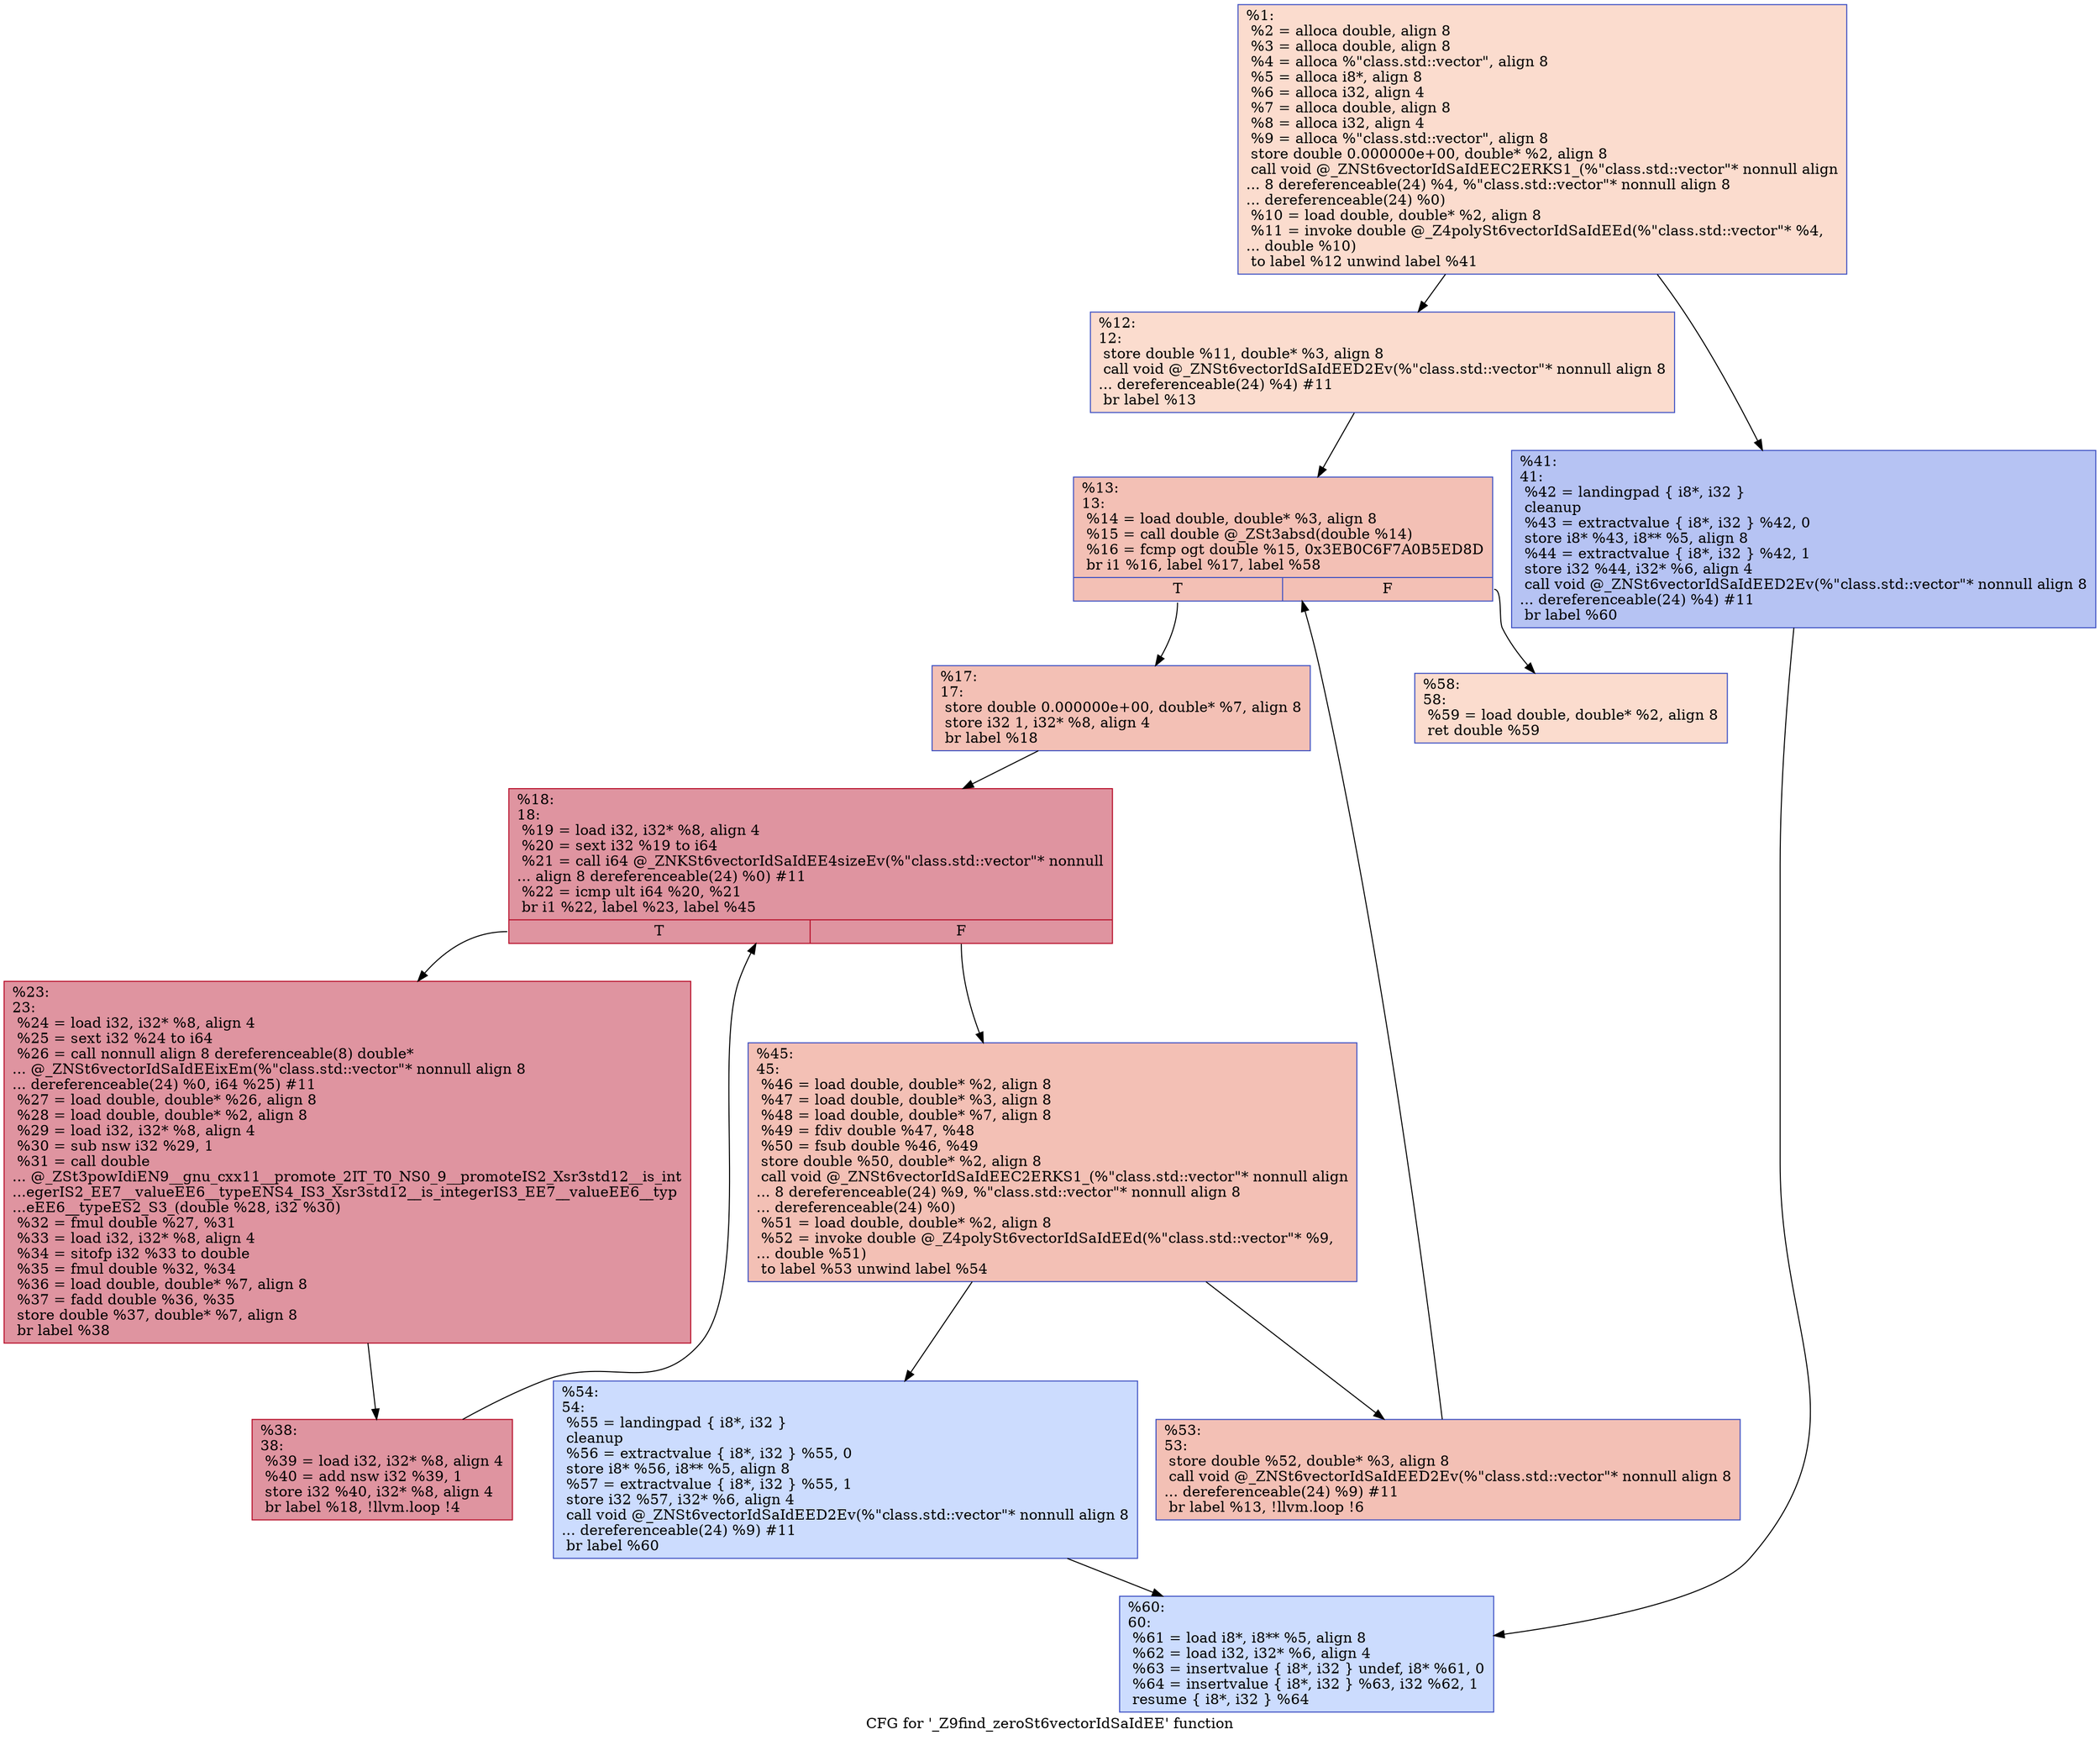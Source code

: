 digraph "CFG for '_Z9find_zeroSt6vectorIdSaIdEE' function" {
	label="CFG for '_Z9find_zeroSt6vectorIdSaIdEE' function";

	Node0x555c73710080 [shape=record,color="#3d50c3ff", style=filled, fillcolor="#f7af9170",label="{%1:\l  %2 = alloca double, align 8\l  %3 = alloca double, align 8\l  %4 = alloca %\"class.std::vector\", align 8\l  %5 = alloca i8*, align 8\l  %6 = alloca i32, align 4\l  %7 = alloca double, align 8\l  %8 = alloca i32, align 4\l  %9 = alloca %\"class.std::vector\", align 8\l  store double 0.000000e+00, double* %2, align 8\l  call void @_ZNSt6vectorIdSaIdEEC2ERKS1_(%\"class.std::vector\"* nonnull align\l... 8 dereferenceable(24) %4, %\"class.std::vector\"* nonnull align 8\l... dereferenceable(24) %0)\l  %10 = load double, double* %2, align 8\l  %11 = invoke double @_Z4polySt6vectorIdSaIdEEd(%\"class.std::vector\"* %4,\l... double %10)\l          to label %12 unwind label %41\l}"];
	Node0x555c73710080 -> Node0x555c737107c0;
	Node0x555c73710080 -> Node0x555c73710810;
	Node0x555c737107c0 [shape=record,color="#3d50c3ff", style=filled, fillcolor="#f7af9170",label="{%12:\l12:                                               \l  store double %11, double* %3, align 8\l  call void @_ZNSt6vectorIdSaIdEED2Ev(%\"class.std::vector\"* nonnull align 8\l... dereferenceable(24) %4) #11\l  br label %13\l}"];
	Node0x555c737107c0 -> Node0x555c73710cc0;
	Node0x555c73710cc0 [shape=record,color="#3d50c3ff", style=filled, fillcolor="#e5705870",label="{%13:\l13:                                               \l  %14 = load double, double* %3, align 8\l  %15 = call double @_ZSt3absd(double %14)\l  %16 = fcmp ogt double %15, 0x3EB0C6F7A0B5ED8D\l  br i1 %16, label %17, label %58\l|{<s0>T|<s1>F}}"];
	Node0x555c73710cc0:s0 -> Node0x555c73711060;
	Node0x555c73710cc0:s1 -> Node0x555c737110f0;
	Node0x555c73711060 [shape=record,color="#3d50c3ff", style=filled, fillcolor="#e5705870",label="{%17:\l17:                                               \l  store double 0.000000e+00, double* %7, align 8\l  store i32 1, i32* %8, align 4\l  br label %18\l}"];
	Node0x555c73711060 -> Node0x555c737112c0;
	Node0x555c737112c0 [shape=record,color="#b70d28ff", style=filled, fillcolor="#b70d2870",label="{%18:\l18:                                               \l  %19 = load i32, i32* %8, align 4\l  %20 = sext i32 %19 to i64\l  %21 = call i64 @_ZNKSt6vectorIdSaIdEE4sizeEv(%\"class.std::vector\"* nonnull\l... align 8 dereferenceable(24) %0) #11\l  %22 = icmp ult i64 %20, %21\l  br i1 %22, label %23, label %45\l|{<s0>T|<s1>F}}"];
	Node0x555c737112c0:s0 -> Node0x555c73711660;
	Node0x555c737112c0:s1 -> Node0x555c737116b0;
	Node0x555c73711660 [shape=record,color="#b70d28ff", style=filled, fillcolor="#b70d2870",label="{%23:\l23:                                               \l  %24 = load i32, i32* %8, align 4\l  %25 = sext i32 %24 to i64\l  %26 = call nonnull align 8 dereferenceable(8) double*\l... @_ZNSt6vectorIdSaIdEEixEm(%\"class.std::vector\"* nonnull align 8\l... dereferenceable(24) %0, i64 %25) #11\l  %27 = load double, double* %26, align 8\l  %28 = load double, double* %2, align 8\l  %29 = load i32, i32* %8, align 4\l  %30 = sub nsw i32 %29, 1\l  %31 = call double\l... @_ZSt3powIdiEN9__gnu_cxx11__promote_2IT_T0_NS0_9__promoteIS2_Xsr3std12__is_int\l...egerIS2_EE7__valueEE6__typeENS4_IS3_Xsr3std12__is_integerIS3_EE7__valueEE6__typ\l...eEE6__typeES2_S3_(double %28, i32 %30)\l  %32 = fmul double %27, %31\l  %33 = load i32, i32* %8, align 4\l  %34 = sitofp i32 %33 to double\l  %35 = fmul double %32, %34\l  %36 = load double, double* %7, align 8\l  %37 = fadd double %36, %35\l  store double %37, double* %7, align 8\l  br label %38\l}"];
	Node0x555c73711660 -> Node0x555c737122b0;
	Node0x555c737122b0 [shape=record,color="#b70d28ff", style=filled, fillcolor="#b70d2870",label="{%38:\l38:                                               \l  %39 = load i32, i32* %8, align 4\l  %40 = add nsw i32 %39, 1\l  store i32 %40, i32* %8, align 4\l  br label %18, !llvm.loop !4\l}"];
	Node0x555c737122b0 -> Node0x555c737112c0;
	Node0x555c73710810 [shape=record,color="#3d50c3ff", style=filled, fillcolor="#5977e370",label="{%41:\l41:                                               \l  %42 = landingpad \{ i8*, i32 \}\l          cleanup\l  %43 = extractvalue \{ i8*, i32 \} %42, 0\l  store i8* %43, i8** %5, align 8\l  %44 = extractvalue \{ i8*, i32 \} %42, 1\l  store i32 %44, i32* %6, align 4\l  call void @_ZNSt6vectorIdSaIdEED2Ev(%\"class.std::vector\"* nonnull align 8\l... dereferenceable(24) %4) #11\l  br label %60\l}"];
	Node0x555c73710810 -> Node0x555c73712c00;
	Node0x555c737116b0 [shape=record,color="#3d50c3ff", style=filled, fillcolor="#e5705870",label="{%45:\l45:                                               \l  %46 = load double, double* %2, align 8\l  %47 = load double, double* %3, align 8\l  %48 = load double, double* %7, align 8\l  %49 = fdiv double %47, %48\l  %50 = fsub double %46, %49\l  store double %50, double* %2, align 8\l  call void @_ZNSt6vectorIdSaIdEEC2ERKS1_(%\"class.std::vector\"* nonnull align\l... 8 dereferenceable(24) %9, %\"class.std::vector\"* nonnull align 8\l... dereferenceable(24) %0)\l  %51 = load double, double* %2, align 8\l  %52 = invoke double @_Z4polySt6vectorIdSaIdEEd(%\"class.std::vector\"* %9,\l... double %51)\l          to label %53 unwind label %54\l}"];
	Node0x555c737116b0 -> Node0x555c737130a0;
	Node0x555c737116b0 -> Node0x555c737130f0;
	Node0x555c737130a0 [shape=record,color="#3d50c3ff", style=filled, fillcolor="#e5705870",label="{%53:\l53:                                               \l  store double %52, double* %3, align 8\l  call void @_ZNSt6vectorIdSaIdEED2Ev(%\"class.std::vector\"* nonnull align 8\l... dereferenceable(24) %9) #11\l  br label %13, !llvm.loop !6\l}"];
	Node0x555c737130a0 -> Node0x555c73710cc0;
	Node0x555c737130f0 [shape=record,color="#3d50c3ff", style=filled, fillcolor="#8caffe70",label="{%54:\l54:                                               \l  %55 = landingpad \{ i8*, i32 \}\l          cleanup\l  %56 = extractvalue \{ i8*, i32 \} %55, 0\l  store i8* %56, i8** %5, align 8\l  %57 = extractvalue \{ i8*, i32 \} %55, 1\l  store i32 %57, i32* %6, align 4\l  call void @_ZNSt6vectorIdSaIdEED2Ev(%\"class.std::vector\"* nonnull align 8\l... dereferenceable(24) %9) #11\l  br label %60\l}"];
	Node0x555c737130f0 -> Node0x555c73712c00;
	Node0x555c737110f0 [shape=record,color="#3d50c3ff", style=filled, fillcolor="#f7af9170",label="{%58:\l58:                                               \l  %59 = load double, double* %2, align 8\l  ret double %59\l}"];
	Node0x555c73712c00 [shape=record,color="#3d50c3ff", style=filled, fillcolor="#8caffe70",label="{%60:\l60:                                               \l  %61 = load i8*, i8** %5, align 8\l  %62 = load i32, i32* %6, align 4\l  %63 = insertvalue \{ i8*, i32 \} undef, i8* %61, 0\l  %64 = insertvalue \{ i8*, i32 \} %63, i32 %62, 1\l  resume \{ i8*, i32 \} %64\l}"];
}
